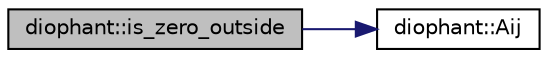 digraph "diophant::is_zero_outside"
{
  edge [fontname="Helvetica",fontsize="10",labelfontname="Helvetica",labelfontsize="10"];
  node [fontname="Helvetica",fontsize="10",shape=record];
  rankdir="LR";
  Node260 [label="diophant::is_zero_outside",height=0.2,width=0.4,color="black", fillcolor="grey75", style="filled", fontcolor="black"];
  Node260 -> Node261 [color="midnightblue",fontsize="10",style="solid",fontname="Helvetica"];
  Node261 [label="diophant::Aij",height=0.2,width=0.4,color="black", fillcolor="white", style="filled",URL="$d7/d9c/classdiophant.html#af86d3bf833485e2f2d7b4a19288fc698"];
}
